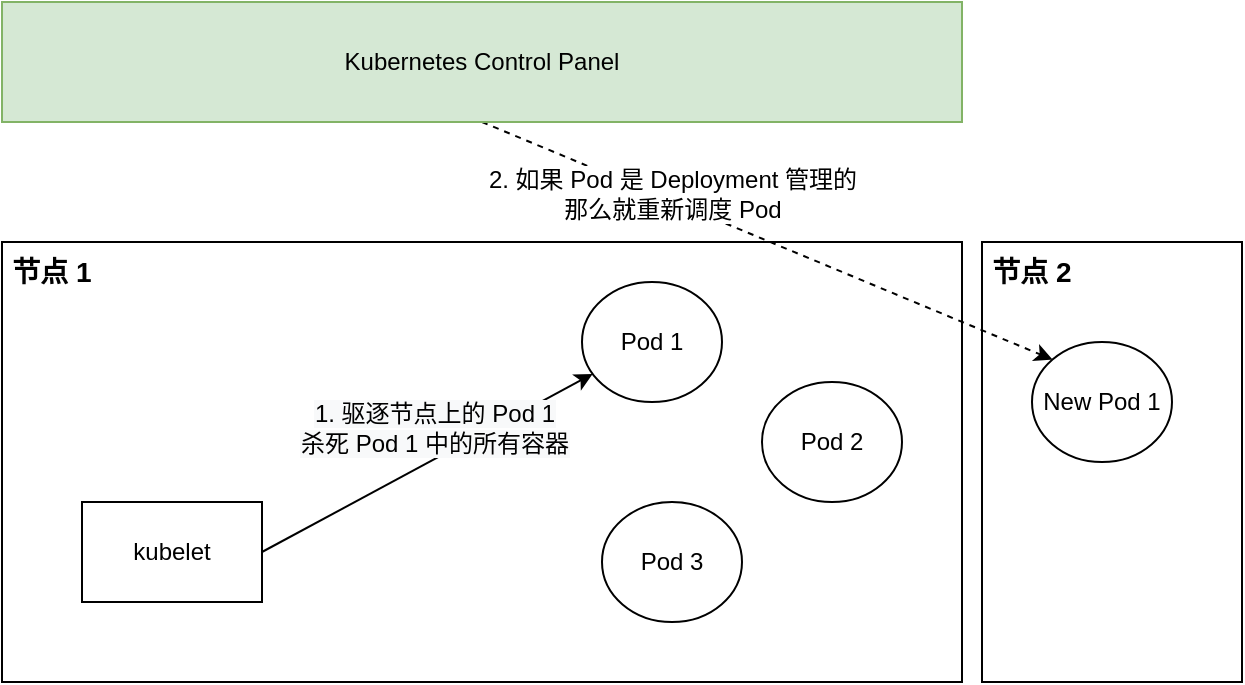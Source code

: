<mxfile version="20.3.3" type="device"><diagram id="SjFvRDASBwOj11dW6Iza" name="第 1 页"><mxGraphModel dx="865" dy="455" grid="1" gridSize="10" guides="1" tooltips="1" connect="1" arrows="1" fold="1" page="1" pageScale="1" pageWidth="827" pageHeight="1169" math="0" shadow="0"><root><mxCell id="0"/><mxCell id="1" parent="0"/><mxCell id="CRXrVFCRNXG52xjz2yoE-12" value="" style="rounded=0;whiteSpace=wrap;html=1;" parent="1" vertex="1"><mxGeometry x="650" y="150" width="130" height="220" as="geometry"/></mxCell><mxCell id="CRXrVFCRNXG52xjz2yoE-1" value="" style="rounded=0;whiteSpace=wrap;html=1;" parent="1" vertex="1"><mxGeometry x="160" y="150" width="480" height="220" as="geometry"/></mxCell><mxCell id="CRXrVFCRNXG52xjz2yoE-2" value="Pod 2" style="ellipse;whiteSpace=wrap;html=1;" parent="1" vertex="1"><mxGeometry x="540" y="220" width="70" height="60" as="geometry"/></mxCell><mxCell id="CRXrVFCRNXG52xjz2yoE-3" value="Pod 1" style="ellipse;whiteSpace=wrap;html=1;" parent="1" vertex="1"><mxGeometry x="450" y="170" width="70" height="60" as="geometry"/></mxCell><mxCell id="CRXrVFCRNXG52xjz2yoE-4" value="Pod 3" style="ellipse;whiteSpace=wrap;html=1;" parent="1" vertex="1"><mxGeometry x="460" y="280" width="70" height="60" as="geometry"/></mxCell><mxCell id="CRXrVFCRNXG52xjz2yoE-5" value="节点 1" style="text;html=1;strokeColor=none;fillColor=none;align=center;verticalAlign=middle;whiteSpace=wrap;rounded=0;fontStyle=1;fontSize=14;" parent="1" vertex="1"><mxGeometry x="160" y="150" width="50" height="30" as="geometry"/></mxCell><mxCell id="CRXrVFCRNXG52xjz2yoE-7" style="rounded=0;orthogonalLoop=1;jettySize=auto;html=1;exitX=1;exitY=0.5;exitDx=0;exitDy=0;fontSize=14;" parent="1" source="CRXrVFCRNXG52xjz2yoE-6" target="CRXrVFCRNXG52xjz2yoE-3" edge="1"><mxGeometry relative="1" as="geometry"/></mxCell><mxCell id="CRXrVFCRNXG52xjz2yoE-9" value="&lt;span style=&quot;background-color: rgb(248, 249, 250); font-size: 12px;&quot;&gt;1. 驱逐节点上的 Pod 1&lt;/span&gt;&lt;br style=&quot;background-color: rgb(248, 249, 250); font-size: 12px;&quot;&gt;&lt;span style=&quot;background-color: rgb(248, 249, 250); font-size: 12px;&quot;&gt;杀死 Pod 1 中的所有容器&lt;/span&gt;" style="edgeLabel;html=1;align=center;verticalAlign=middle;resizable=0;points=[];fontSize=12;" parent="CRXrVFCRNXG52xjz2yoE-7" vertex="1" connectable="0"><mxGeometry x="0.463" y="-3" relative="1" as="geometry"><mxPoint x="-37" as="offset"/></mxGeometry></mxCell><mxCell id="CRXrVFCRNXG52xjz2yoE-6" value="kubelet" style="rounded=0;whiteSpace=wrap;html=1;" parent="1" vertex="1"><mxGeometry x="200" y="280" width="90" height="50" as="geometry"/></mxCell><mxCell id="CRXrVFCRNXG52xjz2yoE-11" style="edgeStyle=none;rounded=0;orthogonalLoop=1;jettySize=auto;html=1;exitX=0.5;exitY=1;exitDx=0;exitDy=0;entryX=0;entryY=0;entryDx=0;entryDy=0;fontSize=12;dashed=1;" parent="1" source="CRXrVFCRNXG52xjz2yoE-10" target="CRXrVFCRNXG52xjz2yoE-14" edge="1"><mxGeometry relative="1" as="geometry"/></mxCell><mxCell id="CRXrVFCRNXG52xjz2yoE-15" value="2. 如果 Pod 是 Deployment 管理的&lt;br&gt;那么就重新调度 Pod" style="edgeLabel;html=1;align=center;verticalAlign=middle;resizable=0;points=[];fontSize=12;" parent="CRXrVFCRNXG52xjz2yoE-11" vertex="1" connectable="0"><mxGeometry x="-0.537" y="2" relative="1" as="geometry"><mxPoint x="28" y="10" as="offset"/></mxGeometry></mxCell><mxCell id="CRXrVFCRNXG52xjz2yoE-10" value="Kubernetes Control Panel" style="rounded=0;whiteSpace=wrap;html=1;fontSize=12;fillColor=#d5e8d4;strokeColor=#82b366;" parent="1" vertex="1"><mxGeometry x="160" y="30" width="480" height="60" as="geometry"/></mxCell><mxCell id="CRXrVFCRNXG52xjz2yoE-13" value="节点 2" style="text;html=1;strokeColor=none;fillColor=none;align=center;verticalAlign=middle;whiteSpace=wrap;rounded=0;fontStyle=1;fontSize=14;" parent="1" vertex="1"><mxGeometry x="650" y="150" width="50" height="30" as="geometry"/></mxCell><mxCell id="CRXrVFCRNXG52xjz2yoE-14" value="New Pod 1" style="ellipse;whiteSpace=wrap;html=1;" parent="1" vertex="1"><mxGeometry x="675" y="200" width="70" height="60" as="geometry"/></mxCell></root></mxGraphModel></diagram></mxfile>
